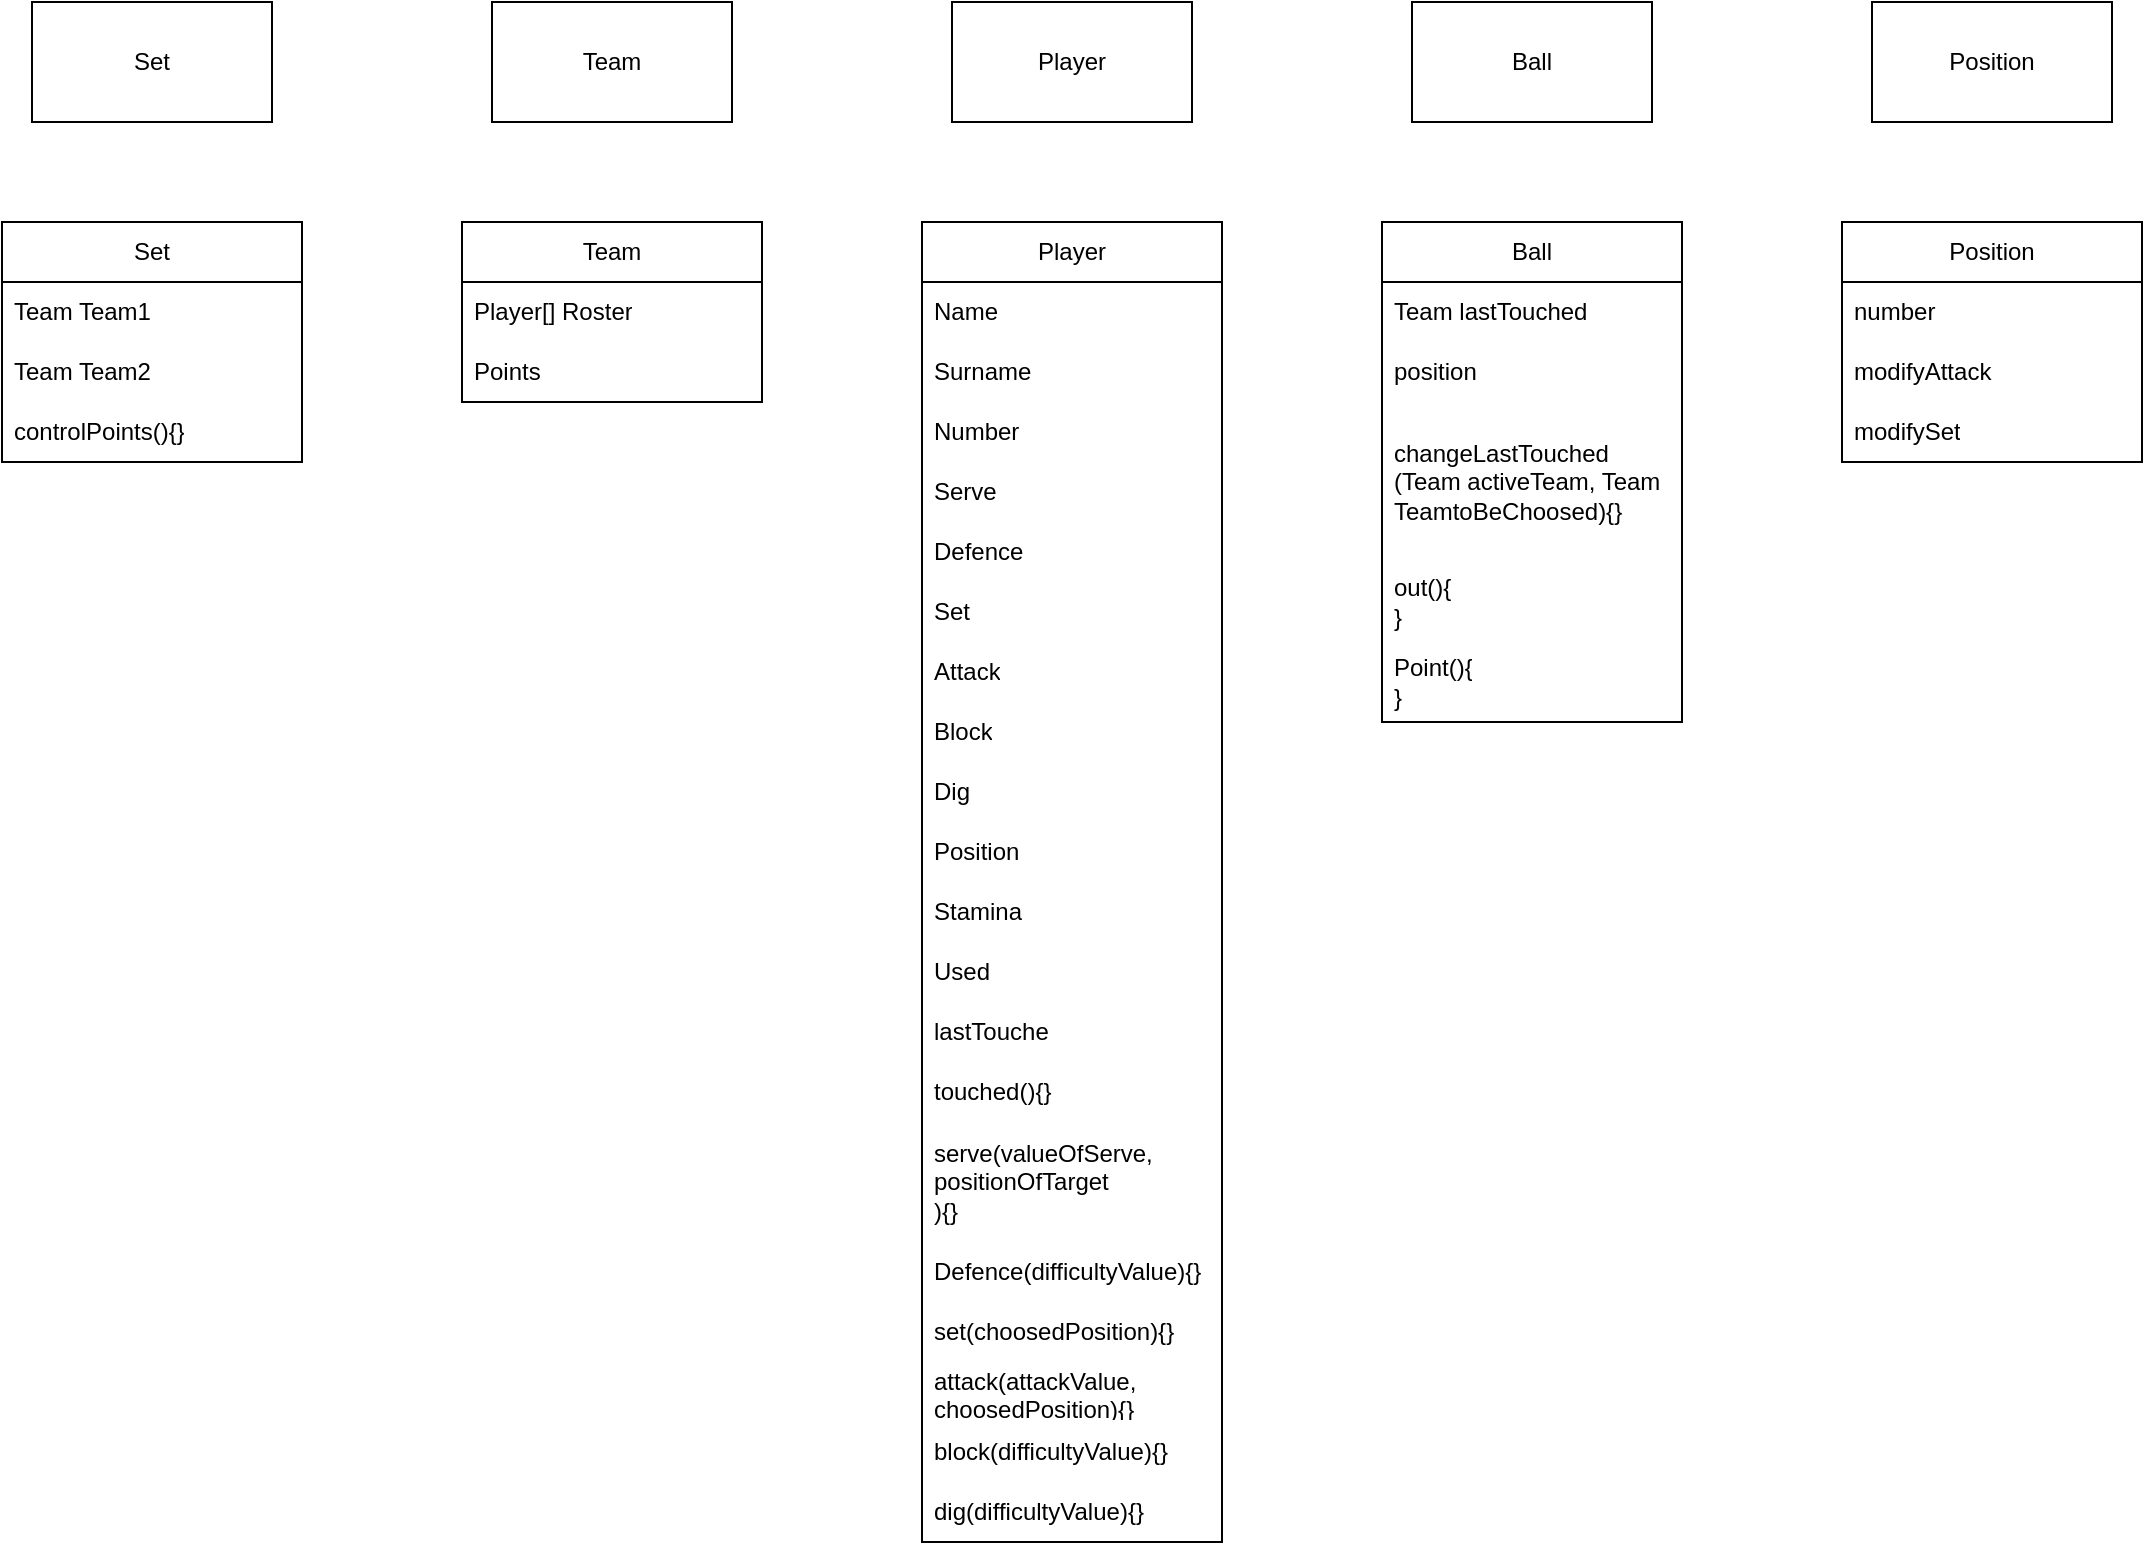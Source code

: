 <mxfile version="21.6.1" type="device">
  <diagram name="Страница 1" id="Vw9Mw0FwnGP4jAkuDOkD">
    <mxGraphModel dx="961" dy="535" grid="1" gridSize="10" guides="1" tooltips="1" connect="1" arrows="1" fold="1" page="1" pageScale="1" pageWidth="827" pageHeight="1169" math="0" shadow="0">
      <root>
        <mxCell id="0" />
        <mxCell id="1" parent="0" />
        <mxCell id="6p1Aomi83v-r1vWsrQ_G-1" value="Set" style="rounded=0;whiteSpace=wrap;html=1;" vertex="1" parent="1">
          <mxGeometry x="40" y="40" width="120" height="60" as="geometry" />
        </mxCell>
        <mxCell id="6p1Aomi83v-r1vWsrQ_G-2" value="Team" style="rounded=0;whiteSpace=wrap;html=1;" vertex="1" parent="1">
          <mxGeometry x="270" y="40" width="120" height="60" as="geometry" />
        </mxCell>
        <mxCell id="6p1Aomi83v-r1vWsrQ_G-3" value="Player" style="rounded=0;whiteSpace=wrap;html=1;" vertex="1" parent="1">
          <mxGeometry x="500" y="40" width="120" height="60" as="geometry" />
        </mxCell>
        <mxCell id="6p1Aomi83v-r1vWsrQ_G-4" value="Ball" style="rounded=0;whiteSpace=wrap;html=1;" vertex="1" parent="1">
          <mxGeometry x="730" y="40" width="120" height="60" as="geometry" />
        </mxCell>
        <mxCell id="6p1Aomi83v-r1vWsrQ_G-6" value="Ball" style="swimlane;fontStyle=0;childLayout=stackLayout;horizontal=1;startSize=30;horizontalStack=0;resizeParent=1;resizeParentMax=0;resizeLast=0;collapsible=1;marginBottom=0;whiteSpace=wrap;html=1;" vertex="1" parent="1">
          <mxGeometry x="715" y="150" width="150" height="250" as="geometry" />
        </mxCell>
        <mxCell id="6p1Aomi83v-r1vWsrQ_G-7" value="Team lastTouched" style="text;strokeColor=none;fillColor=none;align=left;verticalAlign=middle;spacingLeft=4;spacingRight=4;overflow=hidden;points=[[0,0.5],[1,0.5]];portConstraint=eastwest;rotatable=0;whiteSpace=wrap;html=1;" vertex="1" parent="6p1Aomi83v-r1vWsrQ_G-6">
          <mxGeometry y="30" width="150" height="30" as="geometry" />
        </mxCell>
        <mxCell id="6p1Aomi83v-r1vWsrQ_G-64" value="position" style="text;strokeColor=none;fillColor=none;align=left;verticalAlign=middle;spacingLeft=4;spacingRight=4;overflow=hidden;points=[[0,0.5],[1,0.5]];portConstraint=eastwest;rotatable=0;whiteSpace=wrap;html=1;" vertex="1" parent="6p1Aomi83v-r1vWsrQ_G-6">
          <mxGeometry y="60" width="150" height="30" as="geometry" />
        </mxCell>
        <mxCell id="6p1Aomi83v-r1vWsrQ_G-8" value="changeLastTouched&lt;br&gt;(Team activeTeam, Team TeamtoBeChoosed){}" style="text;strokeColor=none;fillColor=none;align=left;verticalAlign=middle;spacingLeft=4;spacingRight=4;overflow=hidden;points=[[0,0.5],[1,0.5]];portConstraint=eastwest;rotatable=0;whiteSpace=wrap;html=1;" vertex="1" parent="6p1Aomi83v-r1vWsrQ_G-6">
          <mxGeometry y="90" width="150" height="80" as="geometry" />
        </mxCell>
        <mxCell id="6p1Aomi83v-r1vWsrQ_G-11" value="out(){&lt;br&gt;}" style="text;strokeColor=none;fillColor=none;align=left;verticalAlign=middle;spacingLeft=4;spacingRight=4;overflow=hidden;points=[[0,0.5],[1,0.5]];portConstraint=eastwest;rotatable=0;whiteSpace=wrap;html=1;" vertex="1" parent="6p1Aomi83v-r1vWsrQ_G-6">
          <mxGeometry y="170" width="150" height="40" as="geometry" />
        </mxCell>
        <mxCell id="6p1Aomi83v-r1vWsrQ_G-13" value="Point(){&lt;br&gt;}" style="text;strokeColor=none;fillColor=none;align=left;verticalAlign=middle;spacingLeft=4;spacingRight=4;overflow=hidden;points=[[0,0.5],[1,0.5]];portConstraint=eastwest;rotatable=0;whiteSpace=wrap;html=1;" vertex="1" parent="6p1Aomi83v-r1vWsrQ_G-6">
          <mxGeometry y="210" width="150" height="40" as="geometry" />
        </mxCell>
        <mxCell id="6p1Aomi83v-r1vWsrQ_G-14" value="Player" style="swimlane;fontStyle=0;childLayout=stackLayout;horizontal=1;startSize=30;horizontalStack=0;resizeParent=1;resizeParentMax=0;resizeLast=0;collapsible=1;marginBottom=0;whiteSpace=wrap;html=1;" vertex="1" parent="1">
          <mxGeometry x="485" y="150" width="150" height="660" as="geometry" />
        </mxCell>
        <mxCell id="6p1Aomi83v-r1vWsrQ_G-15" value="Name" style="text;strokeColor=none;fillColor=none;align=left;verticalAlign=middle;spacingLeft=4;spacingRight=4;overflow=hidden;points=[[0,0.5],[1,0.5]];portConstraint=eastwest;rotatable=0;whiteSpace=wrap;html=1;" vertex="1" parent="6p1Aomi83v-r1vWsrQ_G-14">
          <mxGeometry y="30" width="150" height="30" as="geometry" />
        </mxCell>
        <mxCell id="6p1Aomi83v-r1vWsrQ_G-19" value="Surname" style="text;strokeColor=none;fillColor=none;align=left;verticalAlign=middle;spacingLeft=4;spacingRight=4;overflow=hidden;points=[[0,0.5],[1,0.5]];portConstraint=eastwest;rotatable=0;whiteSpace=wrap;html=1;" vertex="1" parent="6p1Aomi83v-r1vWsrQ_G-14">
          <mxGeometry y="60" width="150" height="30" as="geometry" />
        </mxCell>
        <mxCell id="6p1Aomi83v-r1vWsrQ_G-21" value="Number" style="text;strokeColor=none;fillColor=none;align=left;verticalAlign=middle;spacingLeft=4;spacingRight=4;overflow=hidden;points=[[0,0.5],[1,0.5]];portConstraint=eastwest;rotatable=0;whiteSpace=wrap;html=1;" vertex="1" parent="6p1Aomi83v-r1vWsrQ_G-14">
          <mxGeometry y="90" width="150" height="30" as="geometry" />
        </mxCell>
        <mxCell id="6p1Aomi83v-r1vWsrQ_G-22" value="Serve" style="text;strokeColor=none;fillColor=none;align=left;verticalAlign=middle;spacingLeft=4;spacingRight=4;overflow=hidden;points=[[0,0.5],[1,0.5]];portConstraint=eastwest;rotatable=0;whiteSpace=wrap;html=1;" vertex="1" parent="6p1Aomi83v-r1vWsrQ_G-14">
          <mxGeometry y="120" width="150" height="30" as="geometry" />
        </mxCell>
        <mxCell id="6p1Aomi83v-r1vWsrQ_G-20" value="Defence" style="text;strokeColor=none;fillColor=none;align=left;verticalAlign=middle;spacingLeft=4;spacingRight=4;overflow=hidden;points=[[0,0.5],[1,0.5]];portConstraint=eastwest;rotatable=0;whiteSpace=wrap;html=1;" vertex="1" parent="6p1Aomi83v-r1vWsrQ_G-14">
          <mxGeometry y="150" width="150" height="30" as="geometry" />
        </mxCell>
        <mxCell id="6p1Aomi83v-r1vWsrQ_G-24" value="Set" style="text;strokeColor=none;fillColor=none;align=left;verticalAlign=middle;spacingLeft=4;spacingRight=4;overflow=hidden;points=[[0,0.5],[1,0.5]];portConstraint=eastwest;rotatable=0;whiteSpace=wrap;html=1;" vertex="1" parent="6p1Aomi83v-r1vWsrQ_G-14">
          <mxGeometry y="180" width="150" height="30" as="geometry" />
        </mxCell>
        <mxCell id="6p1Aomi83v-r1vWsrQ_G-26" value="Attack" style="text;strokeColor=none;fillColor=none;align=left;verticalAlign=middle;spacingLeft=4;spacingRight=4;overflow=hidden;points=[[0,0.5],[1,0.5]];portConstraint=eastwest;rotatable=0;whiteSpace=wrap;html=1;" vertex="1" parent="6p1Aomi83v-r1vWsrQ_G-14">
          <mxGeometry y="210" width="150" height="30" as="geometry" />
        </mxCell>
        <mxCell id="6p1Aomi83v-r1vWsrQ_G-29" value="Block" style="text;strokeColor=none;fillColor=none;align=left;verticalAlign=middle;spacingLeft=4;spacingRight=4;overflow=hidden;points=[[0,0.5],[1,0.5]];portConstraint=eastwest;rotatable=0;whiteSpace=wrap;html=1;" vertex="1" parent="6p1Aomi83v-r1vWsrQ_G-14">
          <mxGeometry y="240" width="150" height="30" as="geometry" />
        </mxCell>
        <mxCell id="6p1Aomi83v-r1vWsrQ_G-27" value="Dig" style="text;strokeColor=none;fillColor=none;align=left;verticalAlign=middle;spacingLeft=4;spacingRight=4;overflow=hidden;points=[[0,0.5],[1,0.5]];portConstraint=eastwest;rotatable=0;whiteSpace=wrap;html=1;" vertex="1" parent="6p1Aomi83v-r1vWsrQ_G-14">
          <mxGeometry y="270" width="150" height="30" as="geometry" />
        </mxCell>
        <mxCell id="6p1Aomi83v-r1vWsrQ_G-25" value="Position" style="text;strokeColor=none;fillColor=none;align=left;verticalAlign=middle;spacingLeft=4;spacingRight=4;overflow=hidden;points=[[0,0.5],[1,0.5]];portConstraint=eastwest;rotatable=0;whiteSpace=wrap;html=1;" vertex="1" parent="6p1Aomi83v-r1vWsrQ_G-14">
          <mxGeometry y="300" width="150" height="30" as="geometry" />
        </mxCell>
        <mxCell id="6p1Aomi83v-r1vWsrQ_G-31" value="Stamina" style="text;strokeColor=none;fillColor=none;align=left;verticalAlign=middle;spacingLeft=4;spacingRight=4;overflow=hidden;points=[[0,0.5],[1,0.5]];portConstraint=eastwest;rotatable=0;whiteSpace=wrap;html=1;" vertex="1" parent="6p1Aomi83v-r1vWsrQ_G-14">
          <mxGeometry y="330" width="150" height="30" as="geometry" />
        </mxCell>
        <mxCell id="6p1Aomi83v-r1vWsrQ_G-30" value="Used" style="text;strokeColor=none;fillColor=none;align=left;verticalAlign=middle;spacingLeft=4;spacingRight=4;overflow=hidden;points=[[0,0.5],[1,0.5]];portConstraint=eastwest;rotatable=0;whiteSpace=wrap;html=1;" vertex="1" parent="6p1Aomi83v-r1vWsrQ_G-14">
          <mxGeometry y="360" width="150" height="30" as="geometry" />
        </mxCell>
        <mxCell id="6p1Aomi83v-r1vWsrQ_G-46" value="lastTouche" style="text;strokeColor=none;fillColor=none;align=left;verticalAlign=middle;spacingLeft=4;spacingRight=4;overflow=hidden;points=[[0,0.5],[1,0.5]];portConstraint=eastwest;rotatable=0;whiteSpace=wrap;html=1;" vertex="1" parent="6p1Aomi83v-r1vWsrQ_G-14">
          <mxGeometry y="390" width="150" height="30" as="geometry" />
        </mxCell>
        <mxCell id="6p1Aomi83v-r1vWsrQ_G-33" value="touched(){}" style="text;strokeColor=none;fillColor=none;align=left;verticalAlign=middle;spacingLeft=4;spacingRight=4;overflow=hidden;points=[[0,0.5],[1,0.5]];portConstraint=eastwest;rotatable=0;whiteSpace=wrap;html=1;" vertex="1" parent="6p1Aomi83v-r1vWsrQ_G-14">
          <mxGeometry y="420" width="150" height="30" as="geometry" />
        </mxCell>
        <mxCell id="6p1Aomi83v-r1vWsrQ_G-47" value="serve(valueOfServe, positionOfTarget&lt;br&gt;){}" style="text;strokeColor=none;fillColor=none;align=left;verticalAlign=middle;spacingLeft=4;spacingRight=4;overflow=hidden;points=[[0,0.5],[1,0.5]];portConstraint=eastwest;rotatable=0;whiteSpace=wrap;html=1;" vertex="1" parent="6p1Aomi83v-r1vWsrQ_G-14">
          <mxGeometry y="450" width="150" height="60" as="geometry" />
        </mxCell>
        <mxCell id="6p1Aomi83v-r1vWsrQ_G-49" value="Defence(difficultyValue){}" style="text;strokeColor=none;fillColor=none;align=left;verticalAlign=middle;spacingLeft=4;spacingRight=4;overflow=hidden;points=[[0,0.5],[1,0.5]];portConstraint=eastwest;rotatable=0;whiteSpace=wrap;html=1;" vertex="1" parent="6p1Aomi83v-r1vWsrQ_G-14">
          <mxGeometry y="510" width="150" height="30" as="geometry" />
        </mxCell>
        <mxCell id="6p1Aomi83v-r1vWsrQ_G-48" value="set(choosedPosition){}" style="text;strokeColor=none;fillColor=none;align=left;verticalAlign=middle;spacingLeft=4;spacingRight=4;overflow=hidden;points=[[0,0.5],[1,0.5]];portConstraint=eastwest;rotatable=0;whiteSpace=wrap;html=1;" vertex="1" parent="6p1Aomi83v-r1vWsrQ_G-14">
          <mxGeometry y="540" width="150" height="30" as="geometry" />
        </mxCell>
        <mxCell id="6p1Aomi83v-r1vWsrQ_G-51" value="attack(attackValue,&lt;br&gt;choosedPosition){}" style="text;strokeColor=none;fillColor=none;align=left;verticalAlign=middle;spacingLeft=4;spacingRight=4;overflow=hidden;points=[[0,0.5],[1,0.5]];portConstraint=eastwest;rotatable=0;whiteSpace=wrap;html=1;" vertex="1" parent="6p1Aomi83v-r1vWsrQ_G-14">
          <mxGeometry y="570" width="150" height="30" as="geometry" />
        </mxCell>
        <mxCell id="6p1Aomi83v-r1vWsrQ_G-52" value="block(difficultyValue){}" style="text;strokeColor=none;fillColor=none;align=left;verticalAlign=middle;spacingLeft=4;spacingRight=4;overflow=hidden;points=[[0,0.5],[1,0.5]];portConstraint=eastwest;rotatable=0;whiteSpace=wrap;html=1;" vertex="1" parent="6p1Aomi83v-r1vWsrQ_G-14">
          <mxGeometry y="600" width="150" height="30" as="geometry" />
        </mxCell>
        <mxCell id="6p1Aomi83v-r1vWsrQ_G-53" value="dig(difficultyValue){}" style="text;strokeColor=none;fillColor=none;align=left;verticalAlign=middle;spacingLeft=4;spacingRight=4;overflow=hidden;points=[[0,0.5],[1,0.5]];portConstraint=eastwest;rotatable=0;whiteSpace=wrap;html=1;" vertex="1" parent="6p1Aomi83v-r1vWsrQ_G-14">
          <mxGeometry y="630" width="150" height="30" as="geometry" />
        </mxCell>
        <mxCell id="6p1Aomi83v-r1vWsrQ_G-34" value="Team" style="swimlane;fontStyle=0;childLayout=stackLayout;horizontal=1;startSize=30;horizontalStack=0;resizeParent=1;resizeParentMax=0;resizeLast=0;collapsible=1;marginBottom=0;whiteSpace=wrap;html=1;" vertex="1" parent="1">
          <mxGeometry x="255" y="150" width="150" height="90" as="geometry" />
        </mxCell>
        <mxCell id="6p1Aomi83v-r1vWsrQ_G-35" value="Player[] Roster" style="text;strokeColor=none;fillColor=none;align=left;verticalAlign=middle;spacingLeft=4;spacingRight=4;overflow=hidden;points=[[0,0.5],[1,0.5]];portConstraint=eastwest;rotatable=0;whiteSpace=wrap;html=1;" vertex="1" parent="6p1Aomi83v-r1vWsrQ_G-34">
          <mxGeometry y="30" width="150" height="30" as="geometry" />
        </mxCell>
        <mxCell id="6p1Aomi83v-r1vWsrQ_G-39" value="Points" style="text;strokeColor=none;fillColor=none;align=left;verticalAlign=middle;spacingLeft=4;spacingRight=4;overflow=hidden;points=[[0,0.5],[1,0.5]];portConstraint=eastwest;rotatable=0;whiteSpace=wrap;html=1;" vertex="1" parent="6p1Aomi83v-r1vWsrQ_G-34">
          <mxGeometry y="60" width="150" height="30" as="geometry" />
        </mxCell>
        <mxCell id="6p1Aomi83v-r1vWsrQ_G-41" value="Set" style="swimlane;fontStyle=0;childLayout=stackLayout;horizontal=1;startSize=30;horizontalStack=0;resizeParent=1;resizeParentMax=0;resizeLast=0;collapsible=1;marginBottom=0;whiteSpace=wrap;html=1;" vertex="1" parent="1">
          <mxGeometry x="25" y="150" width="150" height="120" as="geometry" />
        </mxCell>
        <mxCell id="6p1Aomi83v-r1vWsrQ_G-42" value="Team Team1" style="text;strokeColor=none;fillColor=none;align=left;verticalAlign=middle;spacingLeft=4;spacingRight=4;overflow=hidden;points=[[0,0.5],[1,0.5]];portConstraint=eastwest;rotatable=0;whiteSpace=wrap;html=1;" vertex="1" parent="6p1Aomi83v-r1vWsrQ_G-41">
          <mxGeometry y="30" width="150" height="30" as="geometry" />
        </mxCell>
        <mxCell id="6p1Aomi83v-r1vWsrQ_G-44" value="Team Team2" style="text;strokeColor=none;fillColor=none;align=left;verticalAlign=middle;spacingLeft=4;spacingRight=4;overflow=hidden;points=[[0,0.5],[1,0.5]];portConstraint=eastwest;rotatable=0;whiteSpace=wrap;html=1;" vertex="1" parent="6p1Aomi83v-r1vWsrQ_G-41">
          <mxGeometry y="60" width="150" height="30" as="geometry" />
        </mxCell>
        <mxCell id="6p1Aomi83v-r1vWsrQ_G-43" value="controlPoints(){}" style="text;strokeColor=none;fillColor=none;align=left;verticalAlign=middle;spacingLeft=4;spacingRight=4;overflow=hidden;points=[[0,0.5],[1,0.5]];portConstraint=eastwest;rotatable=0;whiteSpace=wrap;html=1;" vertex="1" parent="6p1Aomi83v-r1vWsrQ_G-41">
          <mxGeometry y="90" width="150" height="30" as="geometry" />
        </mxCell>
        <mxCell id="6p1Aomi83v-r1vWsrQ_G-50" value="Position" style="rounded=0;whiteSpace=wrap;html=1;" vertex="1" parent="1">
          <mxGeometry x="960" y="40" width="120" height="60" as="geometry" />
        </mxCell>
        <mxCell id="6p1Aomi83v-r1vWsrQ_G-54" value="Position" style="swimlane;fontStyle=0;childLayout=stackLayout;horizontal=1;startSize=30;horizontalStack=0;resizeParent=1;resizeParentMax=0;resizeLast=0;collapsible=1;marginBottom=0;whiteSpace=wrap;html=1;" vertex="1" parent="1">
          <mxGeometry x="945" y="150" width="150" height="120" as="geometry" />
        </mxCell>
        <mxCell id="6p1Aomi83v-r1vWsrQ_G-55" value="number" style="text;strokeColor=none;fillColor=none;align=left;verticalAlign=middle;spacingLeft=4;spacingRight=4;overflow=hidden;points=[[0,0.5],[1,0.5]];portConstraint=eastwest;rotatable=0;whiteSpace=wrap;html=1;" vertex="1" parent="6p1Aomi83v-r1vWsrQ_G-54">
          <mxGeometry y="30" width="150" height="30" as="geometry" />
        </mxCell>
        <mxCell id="6p1Aomi83v-r1vWsrQ_G-62" value="modifyAttack" style="text;strokeColor=none;fillColor=none;align=left;verticalAlign=middle;spacingLeft=4;spacingRight=4;overflow=hidden;points=[[0,0.5],[1,0.5]];portConstraint=eastwest;rotatable=0;whiteSpace=wrap;html=1;" vertex="1" parent="6p1Aomi83v-r1vWsrQ_G-54">
          <mxGeometry y="60" width="150" height="30" as="geometry" />
        </mxCell>
        <mxCell id="6p1Aomi83v-r1vWsrQ_G-63" value="modifySet" style="text;strokeColor=none;fillColor=none;align=left;verticalAlign=middle;spacingLeft=4;spacingRight=4;overflow=hidden;points=[[0,0.5],[1,0.5]];portConstraint=eastwest;rotatable=0;whiteSpace=wrap;html=1;" vertex="1" parent="6p1Aomi83v-r1vWsrQ_G-54">
          <mxGeometry y="90" width="150" height="30" as="geometry" />
        </mxCell>
      </root>
    </mxGraphModel>
  </diagram>
</mxfile>
